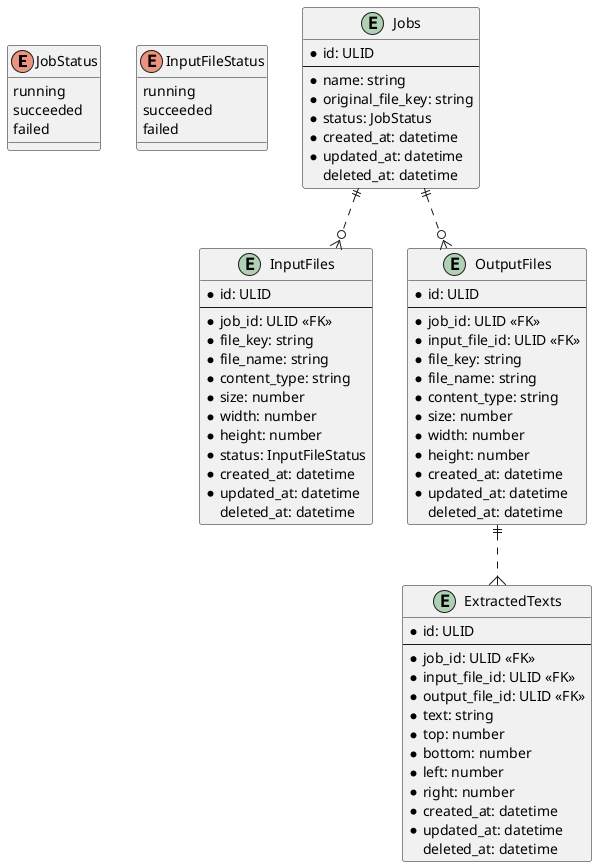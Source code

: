 @startuml

enum JobStatus {
  running
  succeeded
  failed
}

enum InputFileStatus {
  running
  succeeded
  failed
}

entity Jobs {
  * id: ULID
  --
  * name: string
  * original_file_key: string
  * status: JobStatus
  * created_at: datetime
  * updated_at: datetime
    deleted_at: datetime
}

entity InputFiles {
  * id: ULID
  --
  * job_id: ULID <<FK>>
  * file_key: string
  * file_name: string
  * content_type: string
  * size: number
  * width: number
  * height: number
  * status: InputFileStatus
  * created_at: datetime
  * updated_at: datetime
    deleted_at: datetime
}

entity OutputFiles {
  * id: ULID
  --
  * job_id: ULID <<FK>>
  * input_file_id: ULID <<FK>>
  * file_key: string
  * file_name: string
  * content_type: string
  * size: number
  * width: number
  * height: number
  * created_at: datetime
  * updated_at: datetime
    deleted_at: datetime
}

entity ExtractedTexts {
  * id: ULID
  --
  * job_id: ULID <<FK>>
  * input_file_id: ULID <<FK>>
  * output_file_id: ULID <<FK>>
  * text: string
  * top: number
  * bottom: number
  * left: number
  * right: number
  * created_at: datetime
  * updated_at: datetime
    deleted_at: datetime
}

Jobs ||..o{ InputFiles
Jobs ||..o{ OutputFiles
OutputFiles ||..do{ ExtractedTexts

@enduml
